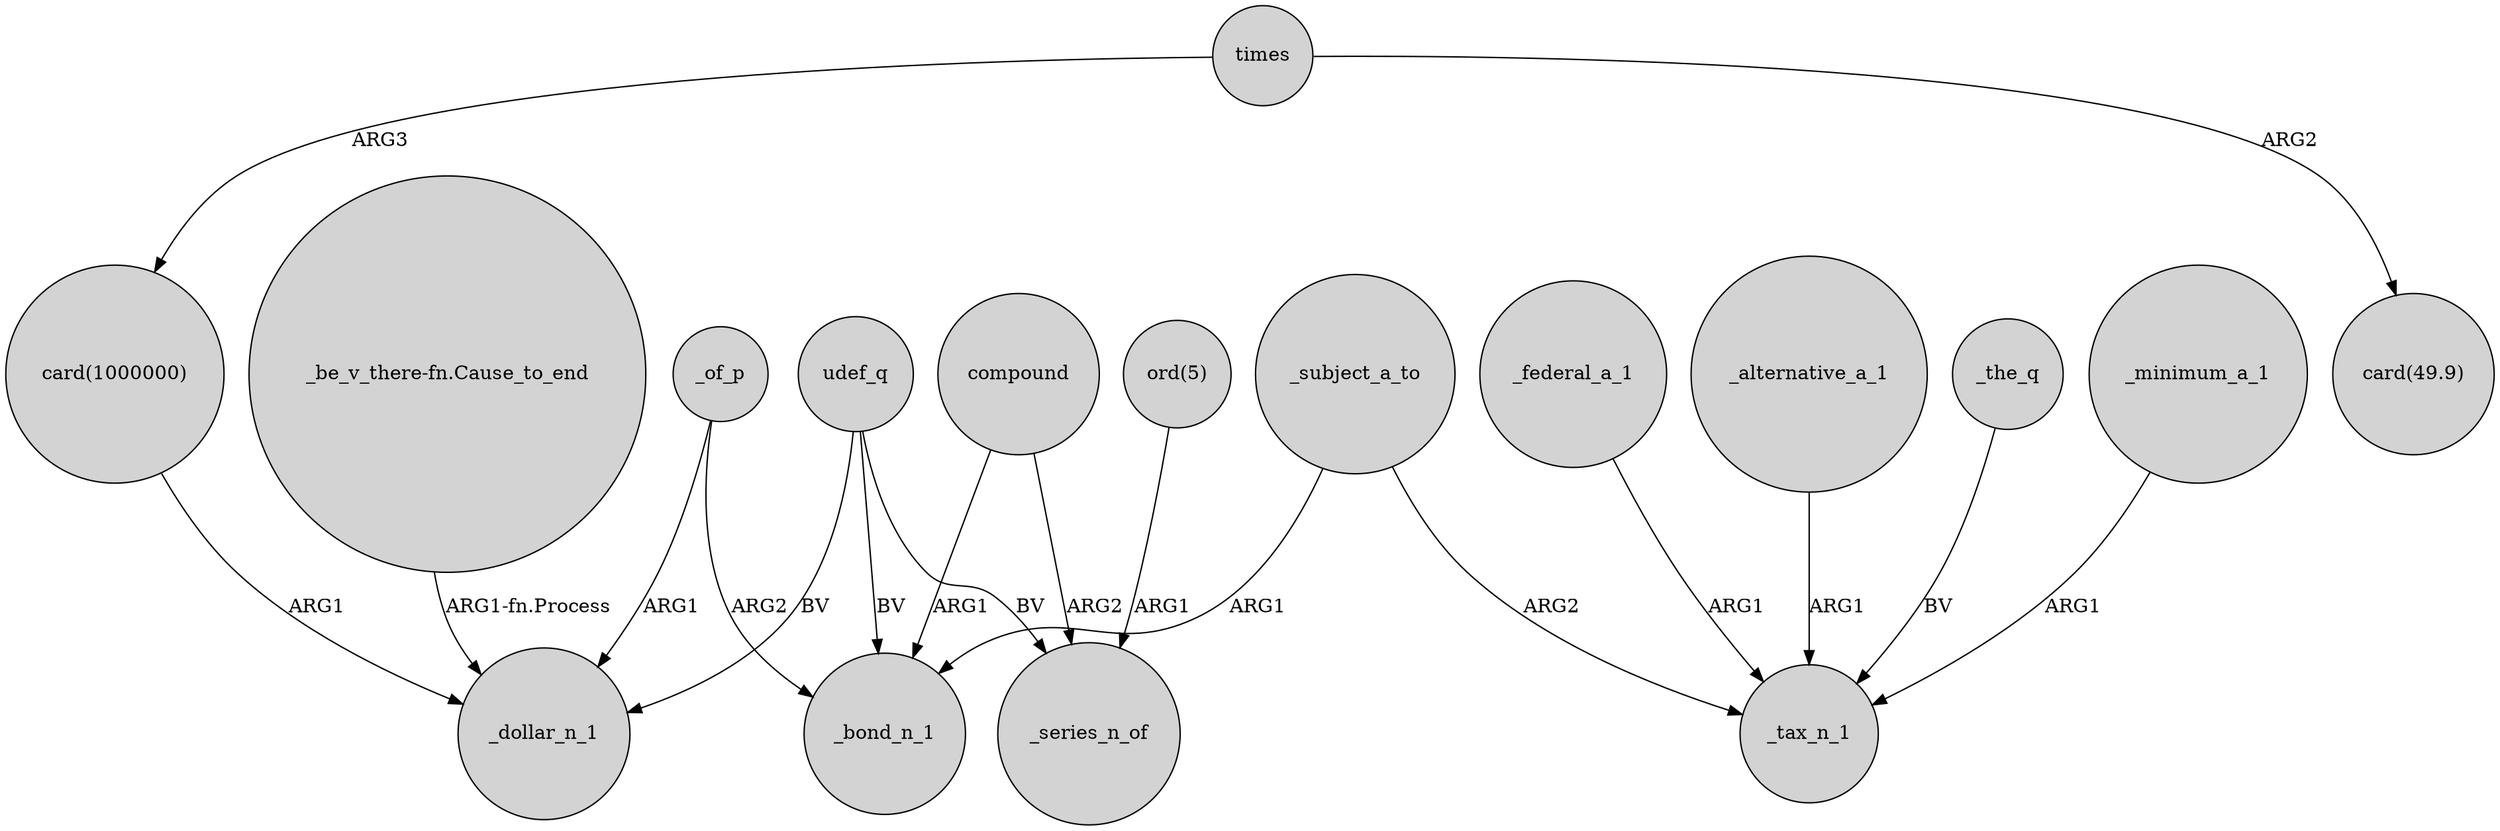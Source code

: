 digraph {
	node [shape=circle style=filled]
	times -> "card(1000000)" [label=ARG3]
	_of_p -> _dollar_n_1 [label=ARG1]
	"_be_v_there-fn.Cause_to_end" -> _dollar_n_1 [label="ARG1-fn.Process"]
	_of_p -> _bond_n_1 [label=ARG2]
	compound -> _series_n_of [label=ARG2]
	_federal_a_1 -> _tax_n_1 [label=ARG1]
	udef_q -> _bond_n_1 [label=BV]
	_subject_a_to -> _tax_n_1 [label=ARG2]
	udef_q -> _dollar_n_1 [label=BV]
	times -> "card(49.9)" [label=ARG2]
	_alternative_a_1 -> _tax_n_1 [label=ARG1]
	"card(1000000)" -> _dollar_n_1 [label=ARG1]
	_subject_a_to -> _bond_n_1 [label=ARG1]
	udef_q -> _series_n_of [label=BV]
	_the_q -> _tax_n_1 [label=BV]
	"ord(5)" -> _series_n_of [label=ARG1]
	compound -> _bond_n_1 [label=ARG1]
	_minimum_a_1 -> _tax_n_1 [label=ARG1]
}
